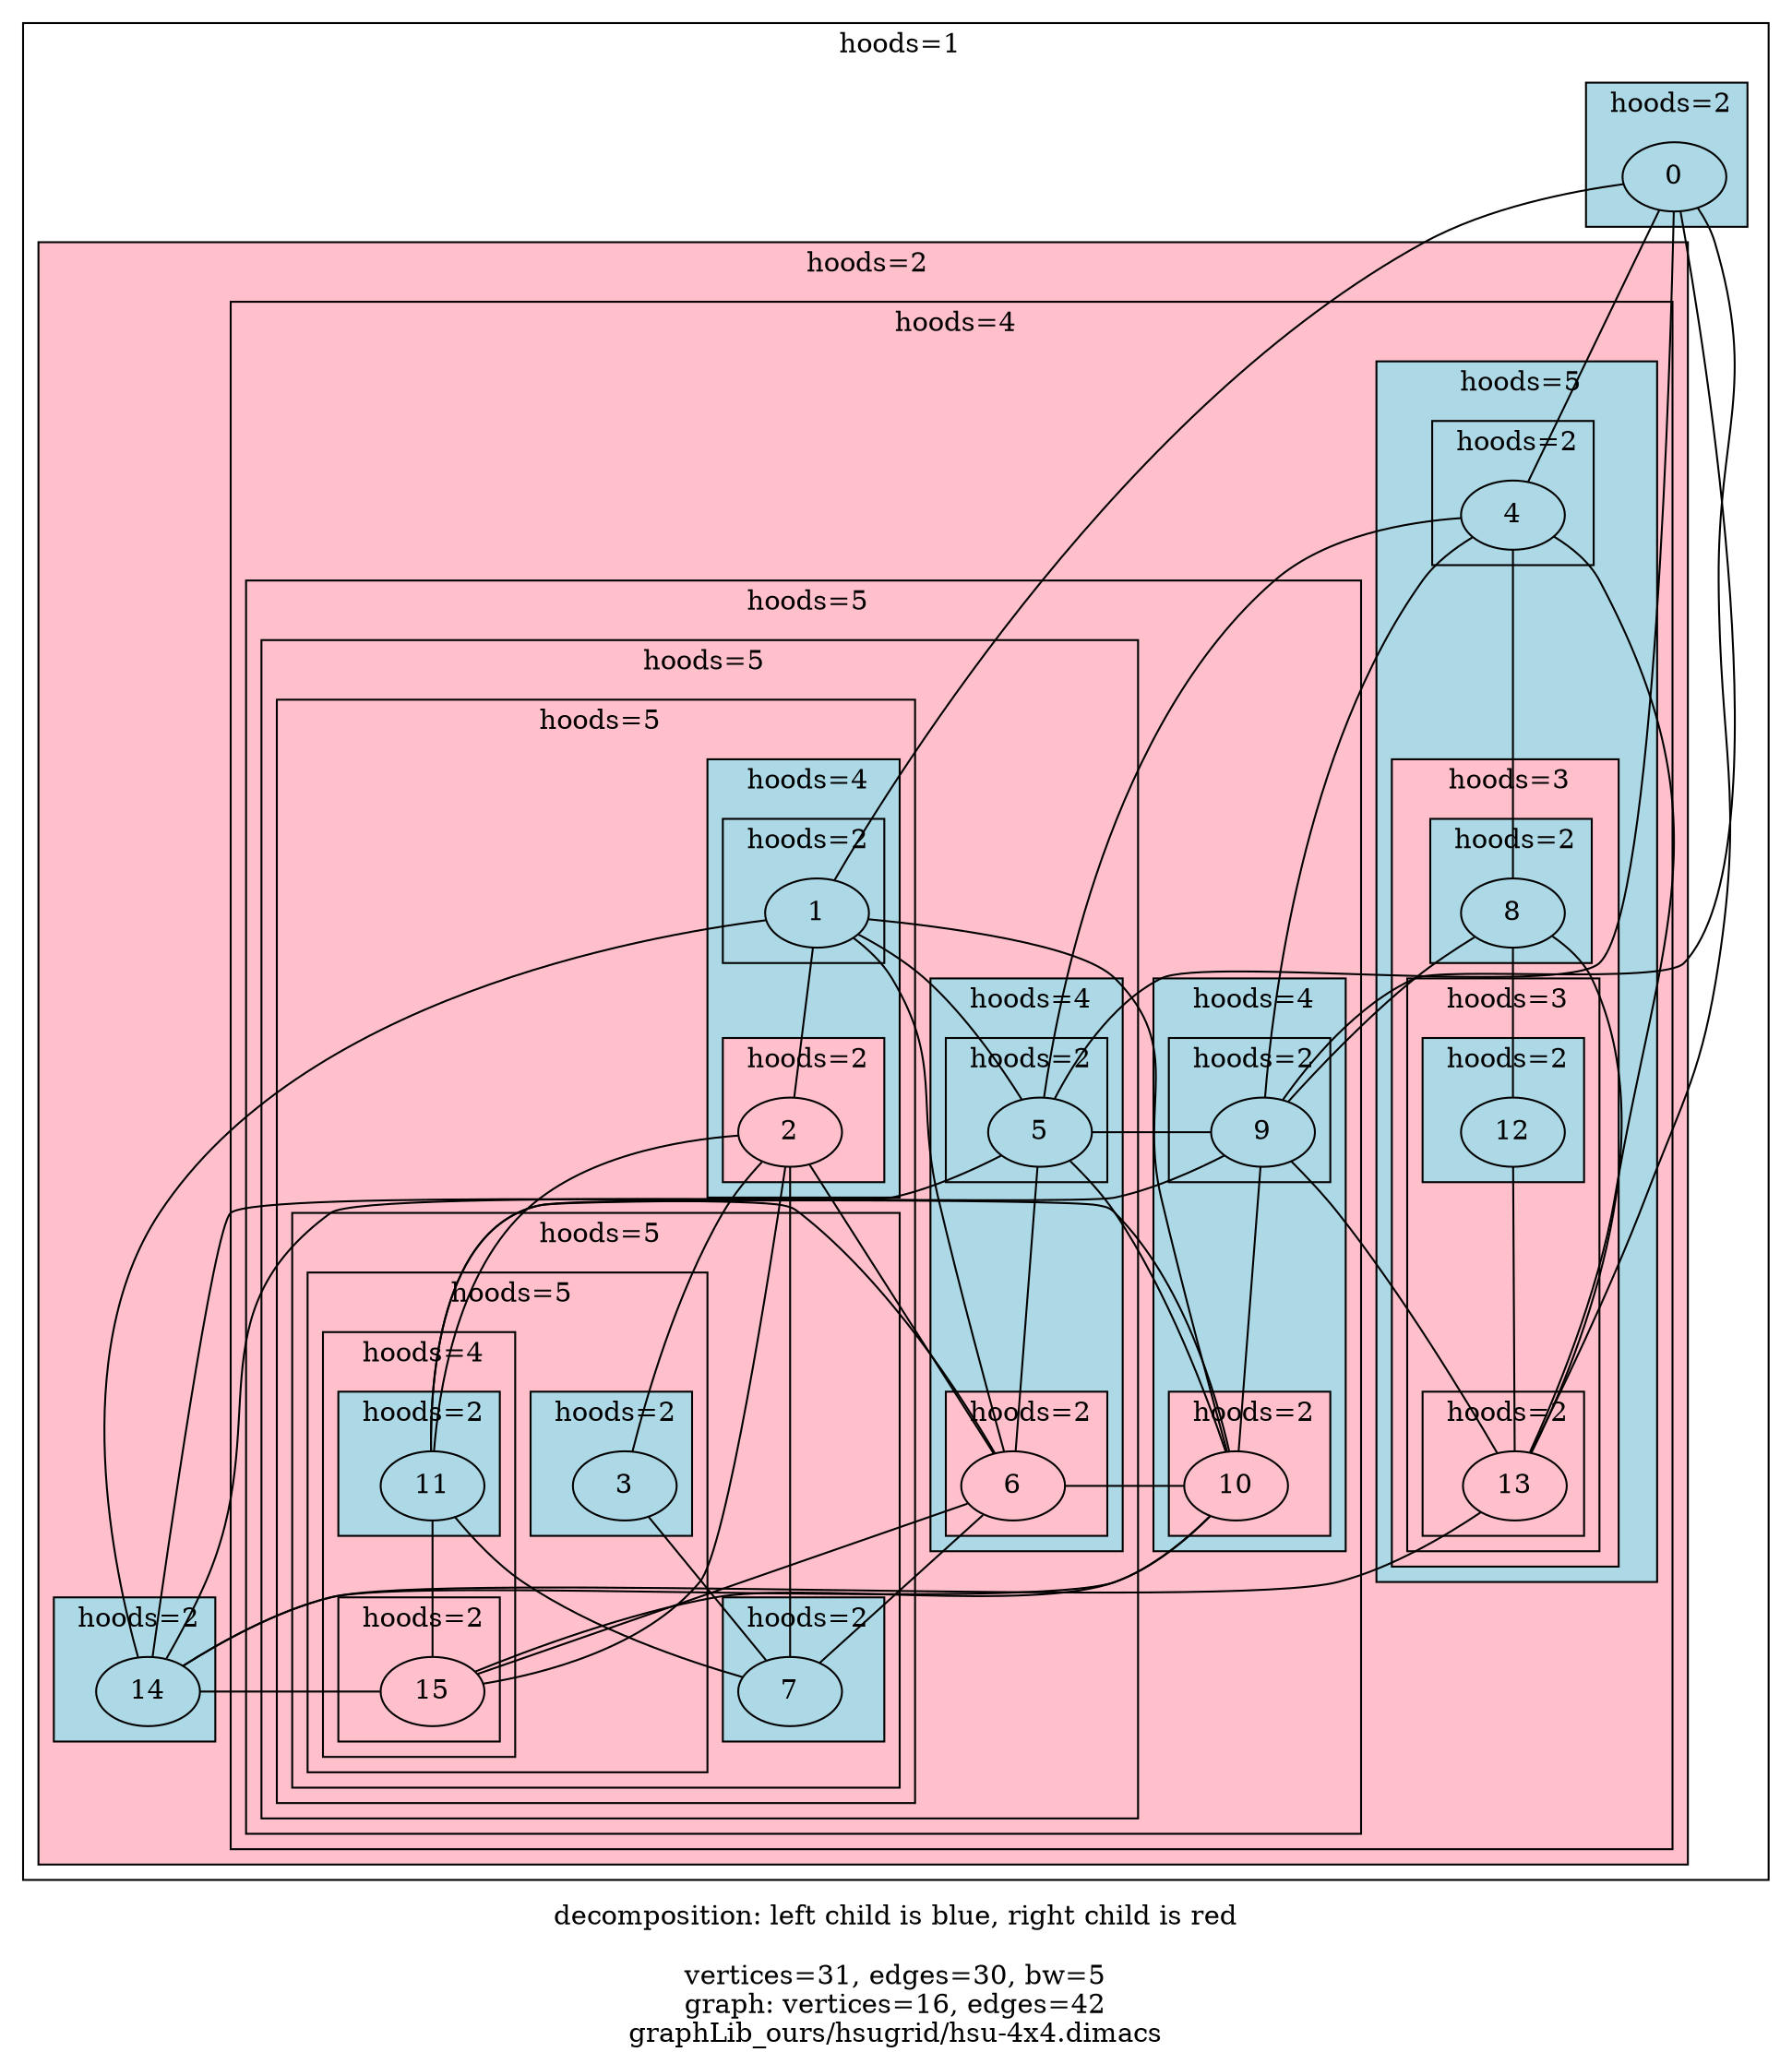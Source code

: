 graph {
label = "decomposition: left child is blue, right child is red\n\nvertices=31, edges=30, bw=5\ngraph: vertices=16, edges=42\ngraphLib_ours/hsugrid/hsu-4x4.dimacs"; 

subgraph cluster_0{
label = " hoods=1";
12067688;
18647665;
12926414;
22862399;
16554308;
28470003;
9142687;
15401342;
11468767;
18916478;
1012673;
7901508;
25771774;
25609906;
22996593;
23794631;

subgraph cluster_1{
style=filled;
fillcolor = lightblue;label = " hoods=2";
12067688;
}

subgraph cluster_2{
style=filled;
fillcolor = pink;label = " hoods=2";
18647665;
12926414;
22862399;
16554308;
28470003;
9142687;
15401342;
11468767;
18916478;
1012673;
7901508;
25771774;
25609906;
22996593;
23794631;

subgraph cluster_3{
style=filled;
fillcolor = lightblue;label = " hoods=2";
22996593;
}

subgraph cluster_4{
style=filled;
fillcolor = pink;label = " hoods=4";
18647665;
12926414;
22862399;
16554308;
28470003;
9142687;
15401342;
11468767;
18916478;
1012673;
7901508;
25771774;
25609906;
23794631;

subgraph cluster_5{
style=filled;
fillcolor = lightblue;label = " hoods=5";
16554308;
11468767;
25771774;
25609906;

subgraph cluster_25{
style=filled;
fillcolor = lightblue;label = " hoods=2";
16554308;
}

subgraph cluster_26{
style=filled;
fillcolor = pink;label = " hoods=3";
11468767;
25771774;
25609906;

subgraph cluster_27{
style=filled;
fillcolor = lightblue;label = " hoods=2";
11468767;
}

subgraph cluster_28{
style=filled;
fillcolor = pink;label = " hoods=3";
25771774;
25609906;

subgraph cluster_29{
style=filled;
fillcolor = lightblue;label = " hoods=2";
25771774;
}

subgraph cluster_30{
style=filled;
fillcolor = pink;label = " hoods=2";
25609906;
}
}
}
}

subgraph cluster_6{
style=filled;
fillcolor = pink;label = " hoods=5";
18647665;
12926414;
22862399;
28470003;
9142687;
15401342;
18916478;
1012673;
7901508;
23794631;

subgraph cluster_7{
style=filled;
fillcolor = lightblue;label = " hoods=4";
18916478;
1012673;

subgraph cluster_23{
style=filled;
fillcolor = lightblue;label = " hoods=2";
18916478;
}

subgraph cluster_24{
style=filled;
fillcolor = pink;label = " hoods=2";
1012673;
}
}

subgraph cluster_8{
style=filled;
fillcolor = pink;label = " hoods=5";
18647665;
12926414;
22862399;
28470003;
9142687;
15401342;
7901508;
23794631;

subgraph cluster_9{
style=filled;
fillcolor = lightblue;label = " hoods=4";
28470003;
9142687;

subgraph cluster_21{
style=filled;
fillcolor = lightblue;label = " hoods=2";
28470003;
}

subgraph cluster_22{
style=filled;
fillcolor = pink;label = " hoods=2";
9142687;
}
}

subgraph cluster_10{
style=filled;
fillcolor = pink;label = " hoods=5";
18647665;
12926414;
22862399;
15401342;
7901508;
23794631;

subgraph cluster_11{
style=filled;
fillcolor = lightblue;label = " hoods=4";
18647665;
12926414;

subgraph cluster_19{
style=filled;
fillcolor = lightblue;label = " hoods=2";
18647665;
}

subgraph cluster_20{
style=filled;
fillcolor = pink;label = " hoods=2";
12926414;
}
}

subgraph cluster_12{
style=filled;
fillcolor = pink;label = " hoods=5";
22862399;
15401342;
7901508;
23794631;

subgraph cluster_13{
style=filled;
fillcolor = lightblue;label = " hoods=2";
15401342;
}

subgraph cluster_14{
style=filled;
fillcolor = pink;label = " hoods=5";
22862399;
7901508;
23794631;

subgraph cluster_15{
style=filled;
fillcolor = lightblue;label = " hoods=2";
22862399;
}

subgraph cluster_16{
style=filled;
fillcolor = pink;label = " hoods=4";
7901508;
23794631;

subgraph cluster_17{
style=filled;
fillcolor = lightblue;label = " hoods=2";
7901508;
}

subgraph cluster_18{
style=filled;
fillcolor = pink;label = " hoods=2";
23794631;
}
}
}
}
}
}
}
}
}
}
subgraph realgraph {
node [shape=circle]label = "real graph"; 
12067688 [ label = "0" ];
18647665 [ label = "1" ];
12926414 [ label = "2" ];
22862399 [ label = "3" ];
16554308 [ label = "4" ];
28470003 [ label = "5" ];
9142687 [ label = "6" ];
15401342 [ label = "7" ];
11468767 [ label = "8" ];
18916478 [ label = "9" ];
1012673 [ label = "10" ];
7901508 [ label = "11" ];
25771774 [ label = "12" ];
25609906 [ label = "13" ];
22996593 [ label = "14" ];
23794631 [ label = "15" ];
"12067688" -- "18647665";
"12067688" -- "16554308";
"12067688" -- "28470003";
"12067688" -- "18916478";
"12067688" -- "25609906";
"18647665" -- "12926414";
"18647665" -- "28470003";
"18647665" -- "9142687";
"18647665" -- "1012673";
"18647665" -- "22996593";
"12926414" -- "22862399";
"12926414" -- "9142687";
"12926414" -- "15401342";
"12926414" -- "7901508";
"12926414" -- "23794631";
"22862399" -- "15401342";
"16554308" -- "28470003";
"16554308" -- "11468767";
"16554308" -- "18916478";
"16554308" -- "25609906";
"28470003" -- "9142687";
"28470003" -- "18916478";
"28470003" -- "1012673";
"28470003" -- "22996593";
"9142687" -- "15401342";
"9142687" -- "1012673";
"9142687" -- "7901508";
"9142687" -- "23794631";
"15401342" -- "7901508";
"11468767" -- "18916478";
"11468767" -- "25771774";
"11468767" -- "25609906";
"18916478" -- "1012673";
"18916478" -- "25609906";
"18916478" -- "22996593";
"1012673" -- "7901508";
"1012673" -- "22996593";
"1012673" -- "23794631";
"7901508" -- "23794631";
"25771774" -- "25609906";
"25609906" -- "22996593";
"22996593" -- "23794631";
}
}
